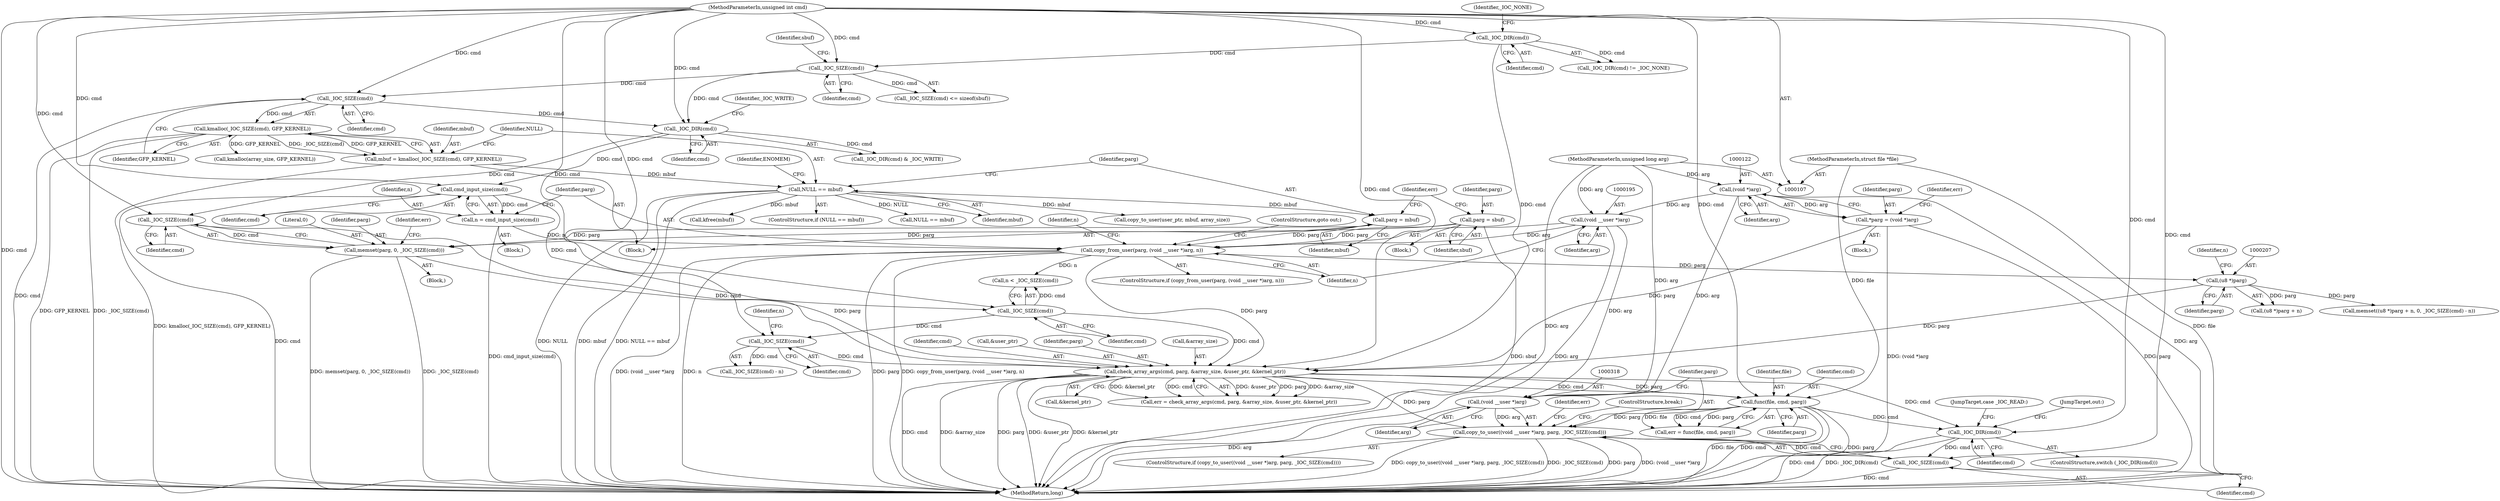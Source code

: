 digraph "0_linux_fc0a80798576f80ca10b3f6c9c7097f12fd1d64e@API" {
"1000316" [label="(Call,copy_to_user((void __user *)arg, parg, _IOC_SIZE(cmd)))"];
"1000317" [label="(Call,(void __user *)arg)"];
"1000121" [label="(Call,(void *)arg)"];
"1000110" [label="(MethodParameterIn,unsigned long arg)"];
"1000194" [label="(Call,(void __user *)arg)"];
"1000224" [label="(Call,check_array_args(cmd, parg, &array_size, &user_ptr, &kernel_ptr))"];
"1000220" [label="(Call,_IOC_SIZE(cmd))"];
"1000182" [label="(Call,_IOC_DIR(cmd))"];
"1000163" [label="(Call,_IOC_SIZE(cmd))"];
"1000150" [label="(Call,_IOC_SIZE(cmd))"];
"1000144" [label="(Call,_IOC_DIR(cmd))"];
"1000109" [label="(MethodParameterIn,unsigned int cmd)"];
"1000202" [label="(Call,_IOC_SIZE(cmd))"];
"1000189" [label="(Call,cmd_input_size(cmd))"];
"1000212" [label="(Call,_IOC_SIZE(cmd))"];
"1000217" [label="(Call,memset(parg, 0, _IOC_SIZE(cmd)))"];
"1000155" [label="(Call,parg = sbuf)"];
"1000173" [label="(Call,parg = mbuf)"];
"1000167" [label="(Call,NULL == mbuf)"];
"1000160" [label="(Call,mbuf = kmalloc(_IOC_SIZE(cmd), GFP_KERNEL))"];
"1000162" [label="(Call,kmalloc(_IOC_SIZE(cmd), GFP_KERNEL))"];
"1000206" [label="(Call,(u8 *)parg)"];
"1000192" [label="(Call,copy_from_user(parg, (void __user *)arg, n))"];
"1000187" [label="(Call,n = cmd_input_size(cmd))"];
"1000119" [label="(Call,*parg = (void *)arg)"];
"1000274" [label="(Call,func(file, cmd, parg))"];
"1000108" [label="(MethodParameterIn,struct file *file)"];
"1000321" [label="(Call,_IOC_SIZE(cmd))"];
"1000311" [label="(Call,_IOC_DIR(cmd))"];
"1000177" [label="(Identifier,err)"];
"1000316" [label="(Call,copy_to_user((void __user *)arg, parg, _IOC_SIZE(cmd)))"];
"1000333" [label="(MethodReturn,long)"];
"1000321" [label="(Call,_IOC_SIZE(cmd))"];
"1000222" [label="(Call,err = check_array_args(cmd, parg, &array_size, &user_ptr, &kernel_ptr))"];
"1000153" [label="(Identifier,sbuf)"];
"1000295" [label="(Call,copy_to_user(user_ptr, mbuf, array_size))"];
"1000225" [label="(Identifier,cmd)"];
"1000108" [label="(MethodParameterIn,struct file *file)"];
"1000216" [label="(Block,)"];
"1000154" [label="(Block,)"];
"1000217" [label="(Call,memset(parg, 0, _IOC_SIZE(cmd)))"];
"1000172" [label="(Identifier,ENOMEM)"];
"1000203" [label="(Identifier,cmd)"];
"1000193" [label="(Identifier,parg)"];
"1000145" [label="(Identifier,cmd)"];
"1000277" [label="(Identifier,parg)"];
"1000219" [label="(Literal,0)"];
"1000184" [label="(Identifier,_IOC_WRITE)"];
"1000320" [label="(Identifier,parg)"];
"1000329" [label="(Call,kfree(mbuf))"];
"1000109" [label="(MethodParameterIn,unsigned int cmd)"];
"1000229" [label="(Call,&user_ptr)"];
"1000272" [label="(Call,err = func(file, cmd, parg))"];
"1000110" [label="(MethodParameterIn,unsigned long arg)"];
"1000156" [label="(Identifier,parg)"];
"1000208" [label="(Identifier,parg)"];
"1000183" [label="(Identifier,cmd)"];
"1000112" [label="(Block,)"];
"1000151" [label="(Identifier,cmd)"];
"1000192" [label="(Call,copy_from_user(parg, (void __user *)arg, n))"];
"1000314" [label="(JumpTarget,case _IOC_READ:)"];
"1000165" [label="(Identifier,GFP_KERNEL)"];
"1000322" [label="(Identifier,cmd)"];
"1000166" [label="(ControlStructure,if (NULL == mbuf))"];
"1000317" [label="(Call,(void __user *)arg)"];
"1000310" [label="(ControlStructure,switch (_IOC_DIR(cmd)))"];
"1000315" [label="(ControlStructure,if (copy_to_user((void __user *)arg, parg, _IOC_SIZE(cmd))))"];
"1000187" [label="(Call,n = cmd_input_size(cmd))"];
"1000173" [label="(Call,parg = mbuf)"];
"1000324" [label="(Identifier,err)"];
"1000161" [label="(Identifier,mbuf)"];
"1000231" [label="(Call,&kernel_ptr)"];
"1000182" [label="(Call,_IOC_DIR(cmd))"];
"1000214" [label="(Identifier,n)"];
"1000194" [label="(Call,(void __user *)arg)"];
"1000206" [label="(Call,(u8 *)parg)"];
"1000205" [label="(Call,(u8 *)parg + n)"];
"1000119" [label="(Call,*parg = (void *)arg)"];
"1000211" [label="(Call,_IOC_SIZE(cmd) - n)"];
"1000196" [label="(Identifier,arg)"];
"1000175" [label="(Identifier,mbuf)"];
"1000174" [label="(Identifier,parg)"];
"1000202" [label="(Call,_IOC_SIZE(cmd))"];
"1000185" [label="(Block,)"];
"1000221" [label="(Identifier,cmd)"];
"1000168" [label="(Identifier,NULL)"];
"1000220" [label="(Call,_IOC_SIZE(cmd))"];
"1000188" [label="(Identifier,n)"];
"1000159" [label="(Block,)"];
"1000189" [label="(Call,cmd_input_size(cmd))"];
"1000162" [label="(Call,kmalloc(_IOC_SIZE(cmd), GFP_KERNEL))"];
"1000254" [label="(Call,NULL == mbuf)"];
"1000276" [label="(Identifier,cmd)"];
"1000146" [label="(Identifier,_IOC_NONE)"];
"1000150" [label="(Call,_IOC_SIZE(cmd))"];
"1000226" [label="(Identifier,parg)"];
"1000311" [label="(Call,_IOC_DIR(cmd))"];
"1000327" [label="(ControlStructure,break;)"];
"1000190" [label="(Identifier,cmd)"];
"1000191" [label="(ControlStructure,if (copy_from_user(parg, (void __user *)arg, n)))"];
"1000169" [label="(Identifier,mbuf)"];
"1000121" [label="(Call,(void *)arg)"];
"1000149" [label="(Call,_IOC_SIZE(cmd) <= sizeof(sbuf))"];
"1000120" [label="(Identifier,parg)"];
"1000160" [label="(Call,mbuf = kmalloc(_IOC_SIZE(cmd), GFP_KERNEL))"];
"1000218" [label="(Identifier,parg)"];
"1000224" [label="(Call,check_array_args(cmd, parg, &array_size, &user_ptr, &kernel_ptr))"];
"1000157" [label="(Identifier,sbuf)"];
"1000246" [label="(Call,kmalloc(array_size, GFP_KERNEL))"];
"1000275" [label="(Identifier,file)"];
"1000181" [label="(Call,_IOC_DIR(cmd) & _IOC_WRITE)"];
"1000227" [label="(Call,&array_size)"];
"1000167" [label="(Call,NULL == mbuf)"];
"1000155" [label="(Call,parg = sbuf)"];
"1000209" [label="(Identifier,n)"];
"1000204" [label="(Call,memset((u8 *)parg + n, 0, _IOC_SIZE(cmd) - n))"];
"1000163" [label="(Call,_IOC_SIZE(cmd))"];
"1000312" [label="(Identifier,cmd)"];
"1000328" [label="(JumpTarget,out:)"];
"1000213" [label="(Identifier,cmd)"];
"1000212" [label="(Call,_IOC_SIZE(cmd))"];
"1000144" [label="(Call,_IOC_DIR(cmd))"];
"1000201" [label="(Identifier,n)"];
"1000126" [label="(Identifier,err)"];
"1000319" [label="(Identifier,arg)"];
"1000223" [label="(Identifier,err)"];
"1000164" [label="(Identifier,cmd)"];
"1000274" [label="(Call,func(file, cmd, parg))"];
"1000123" [label="(Identifier,arg)"];
"1000197" [label="(Identifier,n)"];
"1000200" [label="(Call,n < _IOC_SIZE(cmd))"];
"1000198" [label="(ControlStructure,goto out;)"];
"1000143" [label="(Call,_IOC_DIR(cmd) != _IOC_NONE)"];
"1000316" -> "1000315"  [label="AST: "];
"1000316" -> "1000321"  [label="CFG: "];
"1000317" -> "1000316"  [label="AST: "];
"1000320" -> "1000316"  [label="AST: "];
"1000321" -> "1000316"  [label="AST: "];
"1000324" -> "1000316"  [label="CFG: "];
"1000327" -> "1000316"  [label="CFG: "];
"1000316" -> "1000333"  [label="DDG: copy_to_user((void __user *)arg, parg, _IOC_SIZE(cmd))"];
"1000316" -> "1000333"  [label="DDG: _IOC_SIZE(cmd)"];
"1000316" -> "1000333"  [label="DDG: parg"];
"1000316" -> "1000333"  [label="DDG: (void __user *)arg"];
"1000317" -> "1000316"  [label="DDG: arg"];
"1000224" -> "1000316"  [label="DDG: parg"];
"1000274" -> "1000316"  [label="DDG: parg"];
"1000321" -> "1000316"  [label="DDG: cmd"];
"1000317" -> "1000319"  [label="CFG: "];
"1000318" -> "1000317"  [label="AST: "];
"1000319" -> "1000317"  [label="AST: "];
"1000320" -> "1000317"  [label="CFG: "];
"1000317" -> "1000333"  [label="DDG: arg"];
"1000121" -> "1000317"  [label="DDG: arg"];
"1000194" -> "1000317"  [label="DDG: arg"];
"1000110" -> "1000317"  [label="DDG: arg"];
"1000121" -> "1000119"  [label="AST: "];
"1000121" -> "1000123"  [label="CFG: "];
"1000122" -> "1000121"  [label="AST: "];
"1000123" -> "1000121"  [label="AST: "];
"1000119" -> "1000121"  [label="CFG: "];
"1000121" -> "1000333"  [label="DDG: arg"];
"1000121" -> "1000119"  [label="DDG: arg"];
"1000110" -> "1000121"  [label="DDG: arg"];
"1000121" -> "1000194"  [label="DDG: arg"];
"1000110" -> "1000107"  [label="AST: "];
"1000110" -> "1000333"  [label="DDG: arg"];
"1000110" -> "1000194"  [label="DDG: arg"];
"1000194" -> "1000192"  [label="AST: "];
"1000194" -> "1000196"  [label="CFG: "];
"1000195" -> "1000194"  [label="AST: "];
"1000196" -> "1000194"  [label="AST: "];
"1000197" -> "1000194"  [label="CFG: "];
"1000194" -> "1000333"  [label="DDG: arg"];
"1000194" -> "1000192"  [label="DDG: arg"];
"1000224" -> "1000222"  [label="AST: "];
"1000224" -> "1000231"  [label="CFG: "];
"1000225" -> "1000224"  [label="AST: "];
"1000226" -> "1000224"  [label="AST: "];
"1000227" -> "1000224"  [label="AST: "];
"1000229" -> "1000224"  [label="AST: "];
"1000231" -> "1000224"  [label="AST: "];
"1000222" -> "1000224"  [label="CFG: "];
"1000224" -> "1000333"  [label="DDG: cmd"];
"1000224" -> "1000333"  [label="DDG: &array_size"];
"1000224" -> "1000333"  [label="DDG: parg"];
"1000224" -> "1000333"  [label="DDG: &user_ptr"];
"1000224" -> "1000333"  [label="DDG: &kernel_ptr"];
"1000224" -> "1000222"  [label="DDG: &user_ptr"];
"1000224" -> "1000222"  [label="DDG: parg"];
"1000224" -> "1000222"  [label="DDG: &array_size"];
"1000224" -> "1000222"  [label="DDG: &kernel_ptr"];
"1000224" -> "1000222"  [label="DDG: cmd"];
"1000220" -> "1000224"  [label="DDG: cmd"];
"1000202" -> "1000224"  [label="DDG: cmd"];
"1000212" -> "1000224"  [label="DDG: cmd"];
"1000144" -> "1000224"  [label="DDG: cmd"];
"1000109" -> "1000224"  [label="DDG: cmd"];
"1000217" -> "1000224"  [label="DDG: parg"];
"1000206" -> "1000224"  [label="DDG: parg"];
"1000192" -> "1000224"  [label="DDG: parg"];
"1000119" -> "1000224"  [label="DDG: parg"];
"1000224" -> "1000274"  [label="DDG: cmd"];
"1000224" -> "1000274"  [label="DDG: parg"];
"1000224" -> "1000311"  [label="DDG: cmd"];
"1000220" -> "1000217"  [label="AST: "];
"1000220" -> "1000221"  [label="CFG: "];
"1000221" -> "1000220"  [label="AST: "];
"1000217" -> "1000220"  [label="CFG: "];
"1000220" -> "1000217"  [label="DDG: cmd"];
"1000182" -> "1000220"  [label="DDG: cmd"];
"1000109" -> "1000220"  [label="DDG: cmd"];
"1000182" -> "1000181"  [label="AST: "];
"1000182" -> "1000183"  [label="CFG: "];
"1000183" -> "1000182"  [label="AST: "];
"1000184" -> "1000182"  [label="CFG: "];
"1000182" -> "1000181"  [label="DDG: cmd"];
"1000163" -> "1000182"  [label="DDG: cmd"];
"1000150" -> "1000182"  [label="DDG: cmd"];
"1000109" -> "1000182"  [label="DDG: cmd"];
"1000182" -> "1000189"  [label="DDG: cmd"];
"1000163" -> "1000162"  [label="AST: "];
"1000163" -> "1000164"  [label="CFG: "];
"1000164" -> "1000163"  [label="AST: "];
"1000165" -> "1000163"  [label="CFG: "];
"1000163" -> "1000333"  [label="DDG: cmd"];
"1000163" -> "1000162"  [label="DDG: cmd"];
"1000150" -> "1000163"  [label="DDG: cmd"];
"1000109" -> "1000163"  [label="DDG: cmd"];
"1000150" -> "1000149"  [label="AST: "];
"1000150" -> "1000151"  [label="CFG: "];
"1000151" -> "1000150"  [label="AST: "];
"1000153" -> "1000150"  [label="CFG: "];
"1000150" -> "1000149"  [label="DDG: cmd"];
"1000144" -> "1000150"  [label="DDG: cmd"];
"1000109" -> "1000150"  [label="DDG: cmd"];
"1000144" -> "1000143"  [label="AST: "];
"1000144" -> "1000145"  [label="CFG: "];
"1000145" -> "1000144"  [label="AST: "];
"1000146" -> "1000144"  [label="CFG: "];
"1000144" -> "1000143"  [label="DDG: cmd"];
"1000109" -> "1000144"  [label="DDG: cmd"];
"1000109" -> "1000107"  [label="AST: "];
"1000109" -> "1000333"  [label="DDG: cmd"];
"1000109" -> "1000189"  [label="DDG: cmd"];
"1000109" -> "1000202"  [label="DDG: cmd"];
"1000109" -> "1000212"  [label="DDG: cmd"];
"1000109" -> "1000274"  [label="DDG: cmd"];
"1000109" -> "1000311"  [label="DDG: cmd"];
"1000109" -> "1000321"  [label="DDG: cmd"];
"1000202" -> "1000200"  [label="AST: "];
"1000202" -> "1000203"  [label="CFG: "];
"1000203" -> "1000202"  [label="AST: "];
"1000200" -> "1000202"  [label="CFG: "];
"1000202" -> "1000200"  [label="DDG: cmd"];
"1000189" -> "1000202"  [label="DDG: cmd"];
"1000202" -> "1000212"  [label="DDG: cmd"];
"1000189" -> "1000187"  [label="AST: "];
"1000189" -> "1000190"  [label="CFG: "];
"1000190" -> "1000189"  [label="AST: "];
"1000187" -> "1000189"  [label="CFG: "];
"1000189" -> "1000333"  [label="DDG: cmd"];
"1000189" -> "1000187"  [label="DDG: cmd"];
"1000212" -> "1000211"  [label="AST: "];
"1000212" -> "1000213"  [label="CFG: "];
"1000213" -> "1000212"  [label="AST: "];
"1000214" -> "1000212"  [label="CFG: "];
"1000212" -> "1000211"  [label="DDG: cmd"];
"1000217" -> "1000216"  [label="AST: "];
"1000218" -> "1000217"  [label="AST: "];
"1000219" -> "1000217"  [label="AST: "];
"1000223" -> "1000217"  [label="CFG: "];
"1000217" -> "1000333"  [label="DDG: memset(parg, 0, _IOC_SIZE(cmd))"];
"1000217" -> "1000333"  [label="DDG: _IOC_SIZE(cmd)"];
"1000155" -> "1000217"  [label="DDG: parg"];
"1000173" -> "1000217"  [label="DDG: parg"];
"1000155" -> "1000154"  [label="AST: "];
"1000155" -> "1000157"  [label="CFG: "];
"1000156" -> "1000155"  [label="AST: "];
"1000157" -> "1000155"  [label="AST: "];
"1000177" -> "1000155"  [label="CFG: "];
"1000155" -> "1000333"  [label="DDG: sbuf"];
"1000155" -> "1000192"  [label="DDG: parg"];
"1000173" -> "1000159"  [label="AST: "];
"1000173" -> "1000175"  [label="CFG: "];
"1000174" -> "1000173"  [label="AST: "];
"1000175" -> "1000173"  [label="AST: "];
"1000177" -> "1000173"  [label="CFG: "];
"1000167" -> "1000173"  [label="DDG: mbuf"];
"1000173" -> "1000192"  [label="DDG: parg"];
"1000167" -> "1000166"  [label="AST: "];
"1000167" -> "1000169"  [label="CFG: "];
"1000168" -> "1000167"  [label="AST: "];
"1000169" -> "1000167"  [label="AST: "];
"1000172" -> "1000167"  [label="CFG: "];
"1000174" -> "1000167"  [label="CFG: "];
"1000167" -> "1000333"  [label="DDG: NULL"];
"1000167" -> "1000333"  [label="DDG: mbuf"];
"1000167" -> "1000333"  [label="DDG: NULL == mbuf"];
"1000160" -> "1000167"  [label="DDG: mbuf"];
"1000167" -> "1000254"  [label="DDG: NULL"];
"1000167" -> "1000295"  [label="DDG: mbuf"];
"1000167" -> "1000329"  [label="DDG: mbuf"];
"1000160" -> "1000159"  [label="AST: "];
"1000160" -> "1000162"  [label="CFG: "];
"1000161" -> "1000160"  [label="AST: "];
"1000162" -> "1000160"  [label="AST: "];
"1000168" -> "1000160"  [label="CFG: "];
"1000160" -> "1000333"  [label="DDG: kmalloc(_IOC_SIZE(cmd), GFP_KERNEL)"];
"1000162" -> "1000160"  [label="DDG: _IOC_SIZE(cmd)"];
"1000162" -> "1000160"  [label="DDG: GFP_KERNEL"];
"1000162" -> "1000165"  [label="CFG: "];
"1000165" -> "1000162"  [label="AST: "];
"1000162" -> "1000333"  [label="DDG: _IOC_SIZE(cmd)"];
"1000162" -> "1000333"  [label="DDG: GFP_KERNEL"];
"1000162" -> "1000246"  [label="DDG: GFP_KERNEL"];
"1000206" -> "1000205"  [label="AST: "];
"1000206" -> "1000208"  [label="CFG: "];
"1000207" -> "1000206"  [label="AST: "];
"1000208" -> "1000206"  [label="AST: "];
"1000209" -> "1000206"  [label="CFG: "];
"1000206" -> "1000204"  [label="DDG: parg"];
"1000206" -> "1000205"  [label="DDG: parg"];
"1000192" -> "1000206"  [label="DDG: parg"];
"1000192" -> "1000191"  [label="AST: "];
"1000192" -> "1000197"  [label="CFG: "];
"1000193" -> "1000192"  [label="AST: "];
"1000197" -> "1000192"  [label="AST: "];
"1000198" -> "1000192"  [label="CFG: "];
"1000201" -> "1000192"  [label="CFG: "];
"1000192" -> "1000333"  [label="DDG: (void __user *)arg"];
"1000192" -> "1000333"  [label="DDG: n"];
"1000192" -> "1000333"  [label="DDG: parg"];
"1000192" -> "1000333"  [label="DDG: copy_from_user(parg, (void __user *)arg, n)"];
"1000187" -> "1000192"  [label="DDG: n"];
"1000192" -> "1000200"  [label="DDG: n"];
"1000187" -> "1000185"  [label="AST: "];
"1000188" -> "1000187"  [label="AST: "];
"1000193" -> "1000187"  [label="CFG: "];
"1000187" -> "1000333"  [label="DDG: cmd_input_size(cmd)"];
"1000119" -> "1000112"  [label="AST: "];
"1000120" -> "1000119"  [label="AST: "];
"1000126" -> "1000119"  [label="CFG: "];
"1000119" -> "1000333"  [label="DDG: (void *)arg"];
"1000119" -> "1000333"  [label="DDG: parg"];
"1000274" -> "1000272"  [label="AST: "];
"1000274" -> "1000277"  [label="CFG: "];
"1000275" -> "1000274"  [label="AST: "];
"1000276" -> "1000274"  [label="AST: "];
"1000277" -> "1000274"  [label="AST: "];
"1000272" -> "1000274"  [label="CFG: "];
"1000274" -> "1000333"  [label="DDG: file"];
"1000274" -> "1000333"  [label="DDG: cmd"];
"1000274" -> "1000333"  [label="DDG: parg"];
"1000274" -> "1000272"  [label="DDG: file"];
"1000274" -> "1000272"  [label="DDG: cmd"];
"1000274" -> "1000272"  [label="DDG: parg"];
"1000108" -> "1000274"  [label="DDG: file"];
"1000274" -> "1000311"  [label="DDG: cmd"];
"1000108" -> "1000107"  [label="AST: "];
"1000108" -> "1000333"  [label="DDG: file"];
"1000321" -> "1000322"  [label="CFG: "];
"1000322" -> "1000321"  [label="AST: "];
"1000321" -> "1000333"  [label="DDG: cmd"];
"1000311" -> "1000321"  [label="DDG: cmd"];
"1000311" -> "1000310"  [label="AST: "];
"1000311" -> "1000312"  [label="CFG: "];
"1000312" -> "1000311"  [label="AST: "];
"1000314" -> "1000311"  [label="CFG: "];
"1000328" -> "1000311"  [label="CFG: "];
"1000311" -> "1000333"  [label="DDG: cmd"];
"1000311" -> "1000333"  [label="DDG: _IOC_DIR(cmd)"];
}
